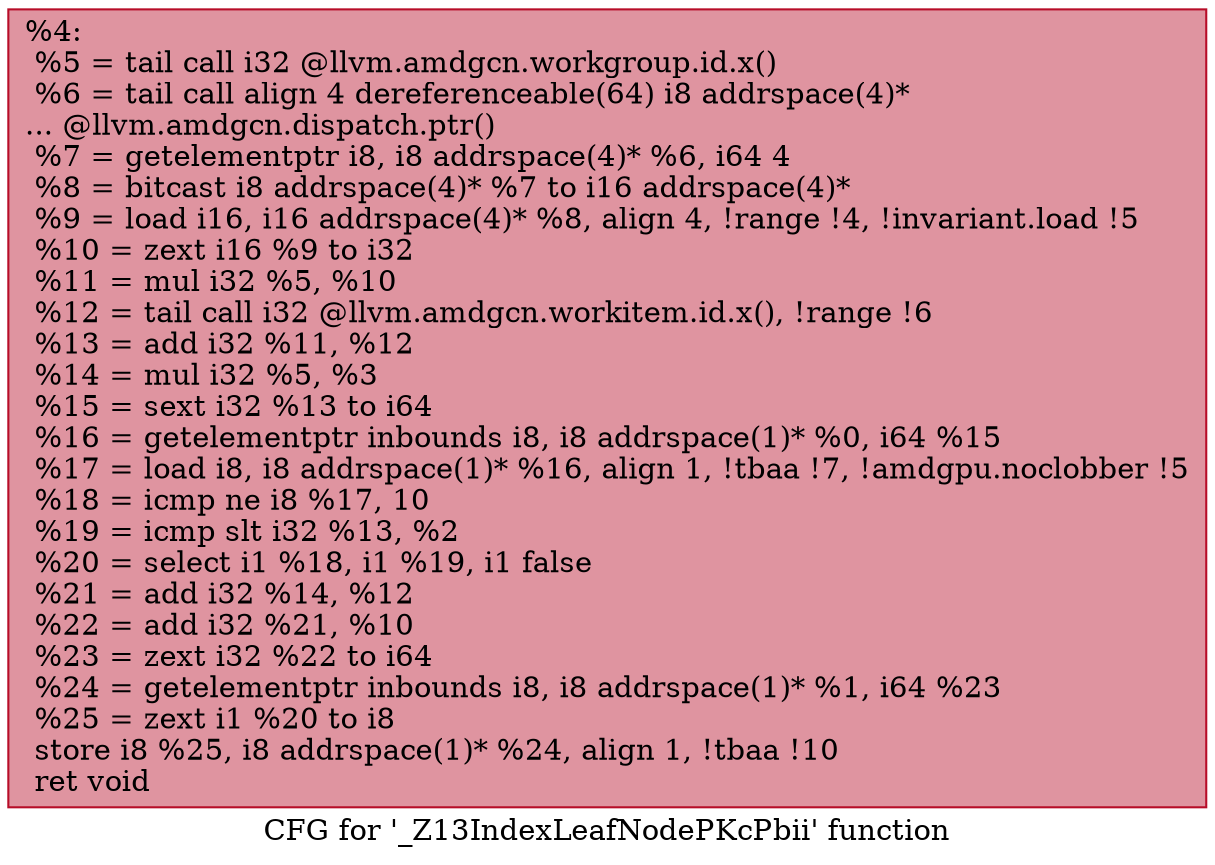 digraph "CFG for '_Z13IndexLeafNodePKcPbii' function" {
	label="CFG for '_Z13IndexLeafNodePKcPbii' function";

	Node0x4508030 [shape=record,color="#b70d28ff", style=filled, fillcolor="#b70d2870",label="{%4:\l  %5 = tail call i32 @llvm.amdgcn.workgroup.id.x()\l  %6 = tail call align 4 dereferenceable(64) i8 addrspace(4)*\l... @llvm.amdgcn.dispatch.ptr()\l  %7 = getelementptr i8, i8 addrspace(4)* %6, i64 4\l  %8 = bitcast i8 addrspace(4)* %7 to i16 addrspace(4)*\l  %9 = load i16, i16 addrspace(4)* %8, align 4, !range !4, !invariant.load !5\l  %10 = zext i16 %9 to i32\l  %11 = mul i32 %5, %10\l  %12 = tail call i32 @llvm.amdgcn.workitem.id.x(), !range !6\l  %13 = add i32 %11, %12\l  %14 = mul i32 %5, %3\l  %15 = sext i32 %13 to i64\l  %16 = getelementptr inbounds i8, i8 addrspace(1)* %0, i64 %15\l  %17 = load i8, i8 addrspace(1)* %16, align 1, !tbaa !7, !amdgpu.noclobber !5\l  %18 = icmp ne i8 %17, 10\l  %19 = icmp slt i32 %13, %2\l  %20 = select i1 %18, i1 %19, i1 false\l  %21 = add i32 %14, %12\l  %22 = add i32 %21, %10\l  %23 = zext i32 %22 to i64\l  %24 = getelementptr inbounds i8, i8 addrspace(1)* %1, i64 %23\l  %25 = zext i1 %20 to i8\l  store i8 %25, i8 addrspace(1)* %24, align 1, !tbaa !10\l  ret void\l}"];
}
